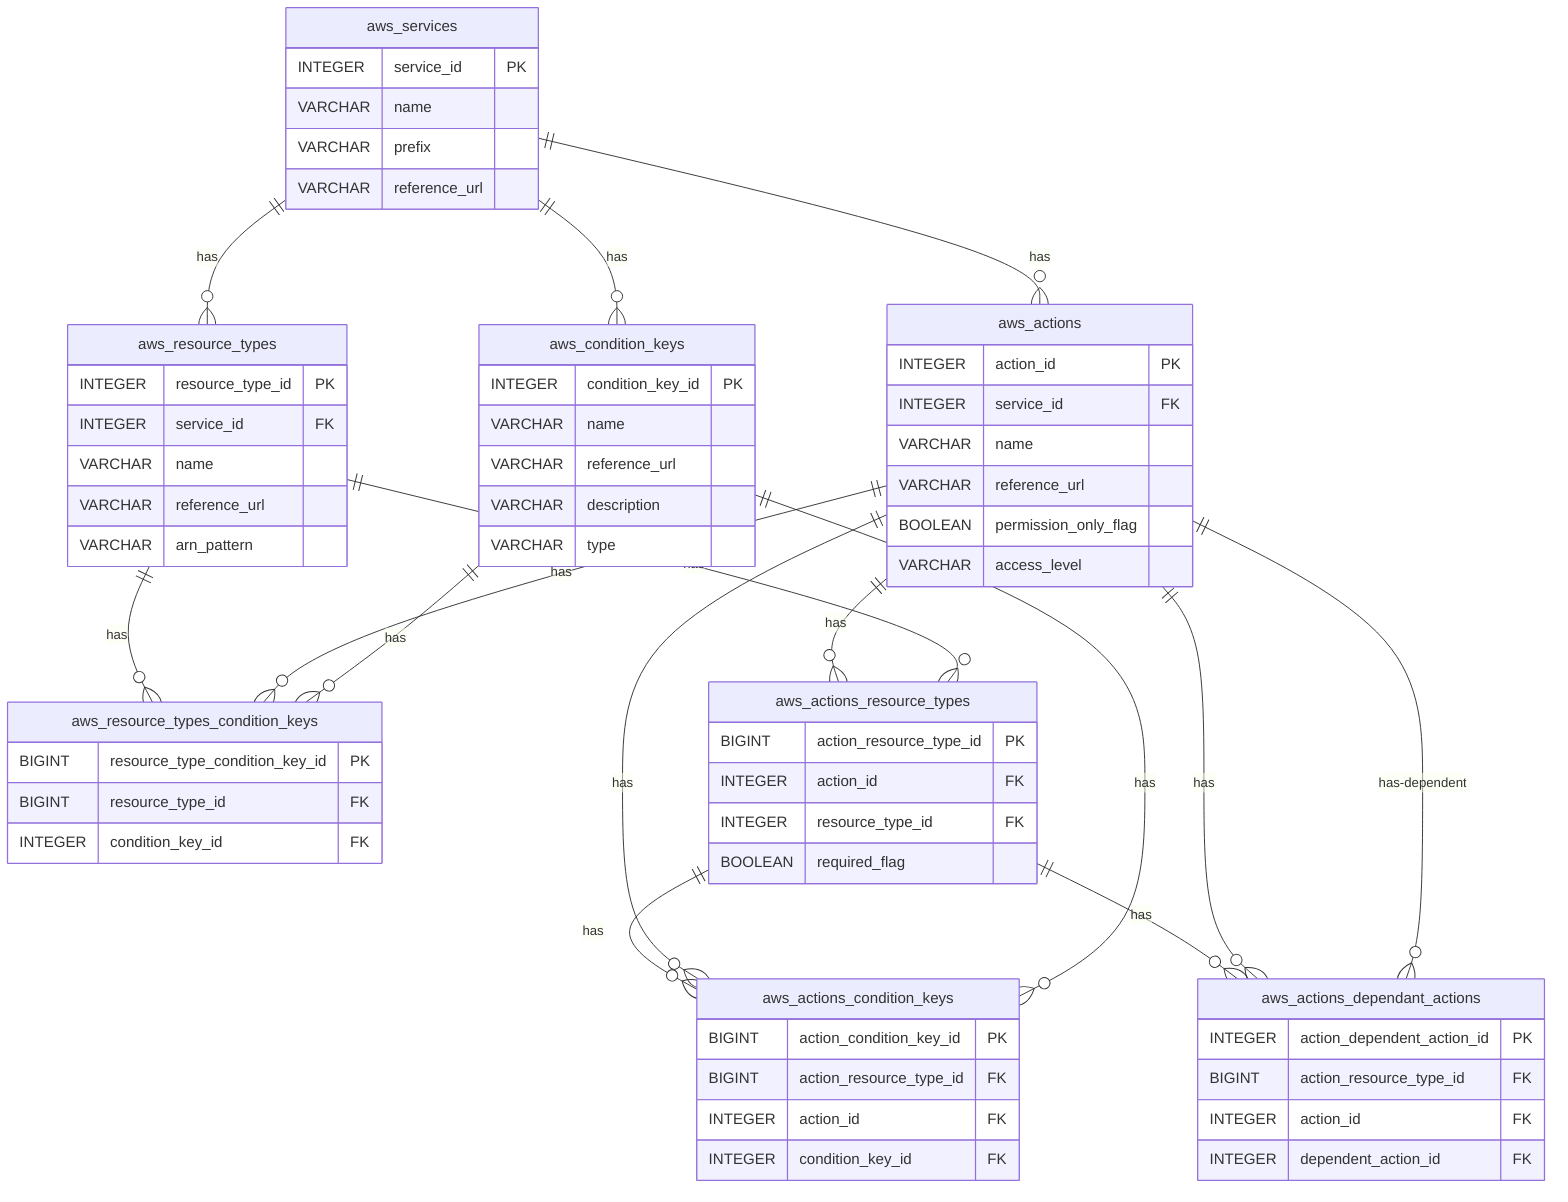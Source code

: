 erDiagram
    aws_services {
        INTEGER service_id PK
        VARCHAR name
        VARCHAR prefix
        VARCHAR reference_url
    }

    aws_actions {
        INTEGER action_id PK
        INTEGER service_id FK
        VARCHAR name
        VARCHAR reference_url
        BOOLEAN permission_only_flag
        VARCHAR access_level
    }

    aws_services ||--o{ aws_actions : has

    aws_condition_keys {
        INTEGER condition_key_id PK
        VARCHAR name
        VARCHAR reference_url
        VARCHAR description
        VARCHAR type
    }

    aws_services ||--o{ aws_condition_keys : has

    aws_resource_types {
        INTEGER resource_type_id PK
        INTEGER service_id FK
        VARCHAR name
        VARCHAR reference_url
        VARCHAR arn_pattern
    }

    aws_services ||--o{ aws_resource_types : has

    aws_resource_types_condition_keys {
        BIGINT resource_type_condition_key_id PK
        BIGINT resource_type_id FK
        INTEGER condition_key_id FK
    }

    aws_resource_types ||--o{ aws_resource_types_condition_keys : has
    aws_actions ||--o{ aws_resource_types_condition_keys : has
    aws_condition_keys ||--o{ aws_resource_types_condition_keys : has

    aws_actions_condition_keys {
        BIGINT action_condition_key_id PK
        BIGINT action_resource_type_id FK
        INTEGER action_id FK
        INTEGER condition_key_id FK
    }

    aws_actions_resource_types ||--o{ aws_actions_condition_keys : has
    aws_actions ||--o{ aws_actions_condition_keys : has
    aws_condition_keys ||--o{ aws_actions_condition_keys : has

    aws_actions_dependant_actions {
        INTEGER action_dependent_action_id PK
        BIGINT action_resource_type_id FK
        INTEGER action_id FK
        INTEGER dependent_action_id FK
    }

    aws_actions_resource_types ||--o{ aws_actions_dependant_actions : has
    aws_actions ||--o{ aws_actions_dependant_actions : has
    aws_actions ||--o{ aws_actions_dependant_actions : has-dependent

    aws_actions_resource_types {
        BIGINT action_resource_type_id PK
        INTEGER action_id FK
        INTEGER resource_type_id FK
        BOOLEAN required_flag
    }

    aws_actions ||--o{ aws_actions_resource_types : has
    aws_resource_types ||--o{ aws_actions_resource_types : has
